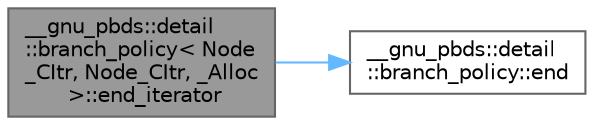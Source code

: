 digraph "__gnu_pbds::detail::branch_policy&lt; Node_CItr, Node_CItr, _Alloc &gt;::end_iterator"
{
 // LATEX_PDF_SIZE
  bgcolor="transparent";
  edge [fontname=Helvetica,fontsize=10,labelfontname=Helvetica,labelfontsize=10];
  node [fontname=Helvetica,fontsize=10,shape=box,height=0.2,width=0.4];
  rankdir="LR";
  Node1 [id="Node000001",label="__gnu_pbds::detail\l::branch_policy\< Node\l_CItr, Node_CItr, _Alloc\l \>::end_iterator",height=0.2,width=0.4,color="gray40", fillcolor="grey60", style="filled", fontcolor="black",tooltip=" "];
  Node1 -> Node2 [id="edge3_Node000001_Node000002",color="steelblue1",style="solid",tooltip=" "];
  Node2 [id="Node000002",label="__gnu_pbds::detail\l::branch_policy::end",height=0.2,width=0.4,color="grey40", fillcolor="white", style="filled",URL="$struct____gnu__pbds_1_1detail_1_1branch__policy.html#aaeed3de36605cfe52f1cb1669ab34c7a",tooltip=" "];
}
